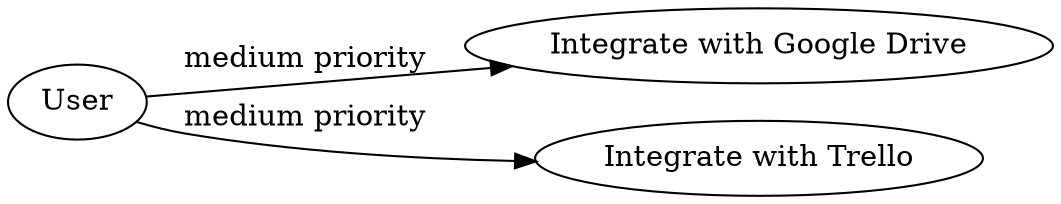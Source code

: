 digraph Integration { rankdir=LR; User -> "Integrate with Google Drive" [ label = "medium priority" ]; User -> "Integrate with Trello" [ label = "medium priority" ]; }
